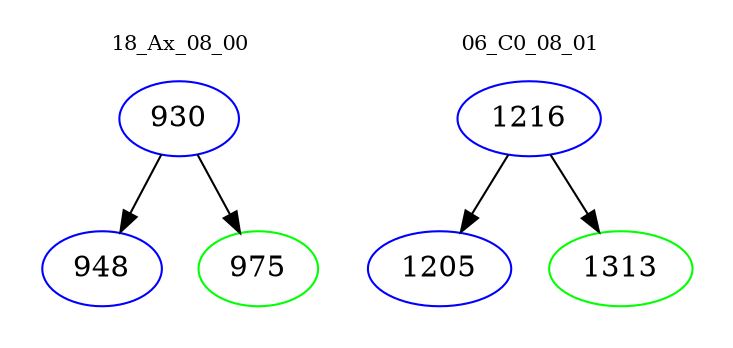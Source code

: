 digraph{
subgraph cluster_0 {
color = white
label = "18_Ax_08_00";
fontsize=10;
T0_930 [label="930", color="blue"]
T0_930 -> T0_948 [color="black"]
T0_948 [label="948", color="blue"]
T0_930 -> T0_975 [color="black"]
T0_975 [label="975", color="green"]
}
subgraph cluster_1 {
color = white
label = "06_C0_08_01";
fontsize=10;
T1_1216 [label="1216", color="blue"]
T1_1216 -> T1_1205 [color="black"]
T1_1205 [label="1205", color="blue"]
T1_1216 -> T1_1313 [color="black"]
T1_1313 [label="1313", color="green"]
}
}
